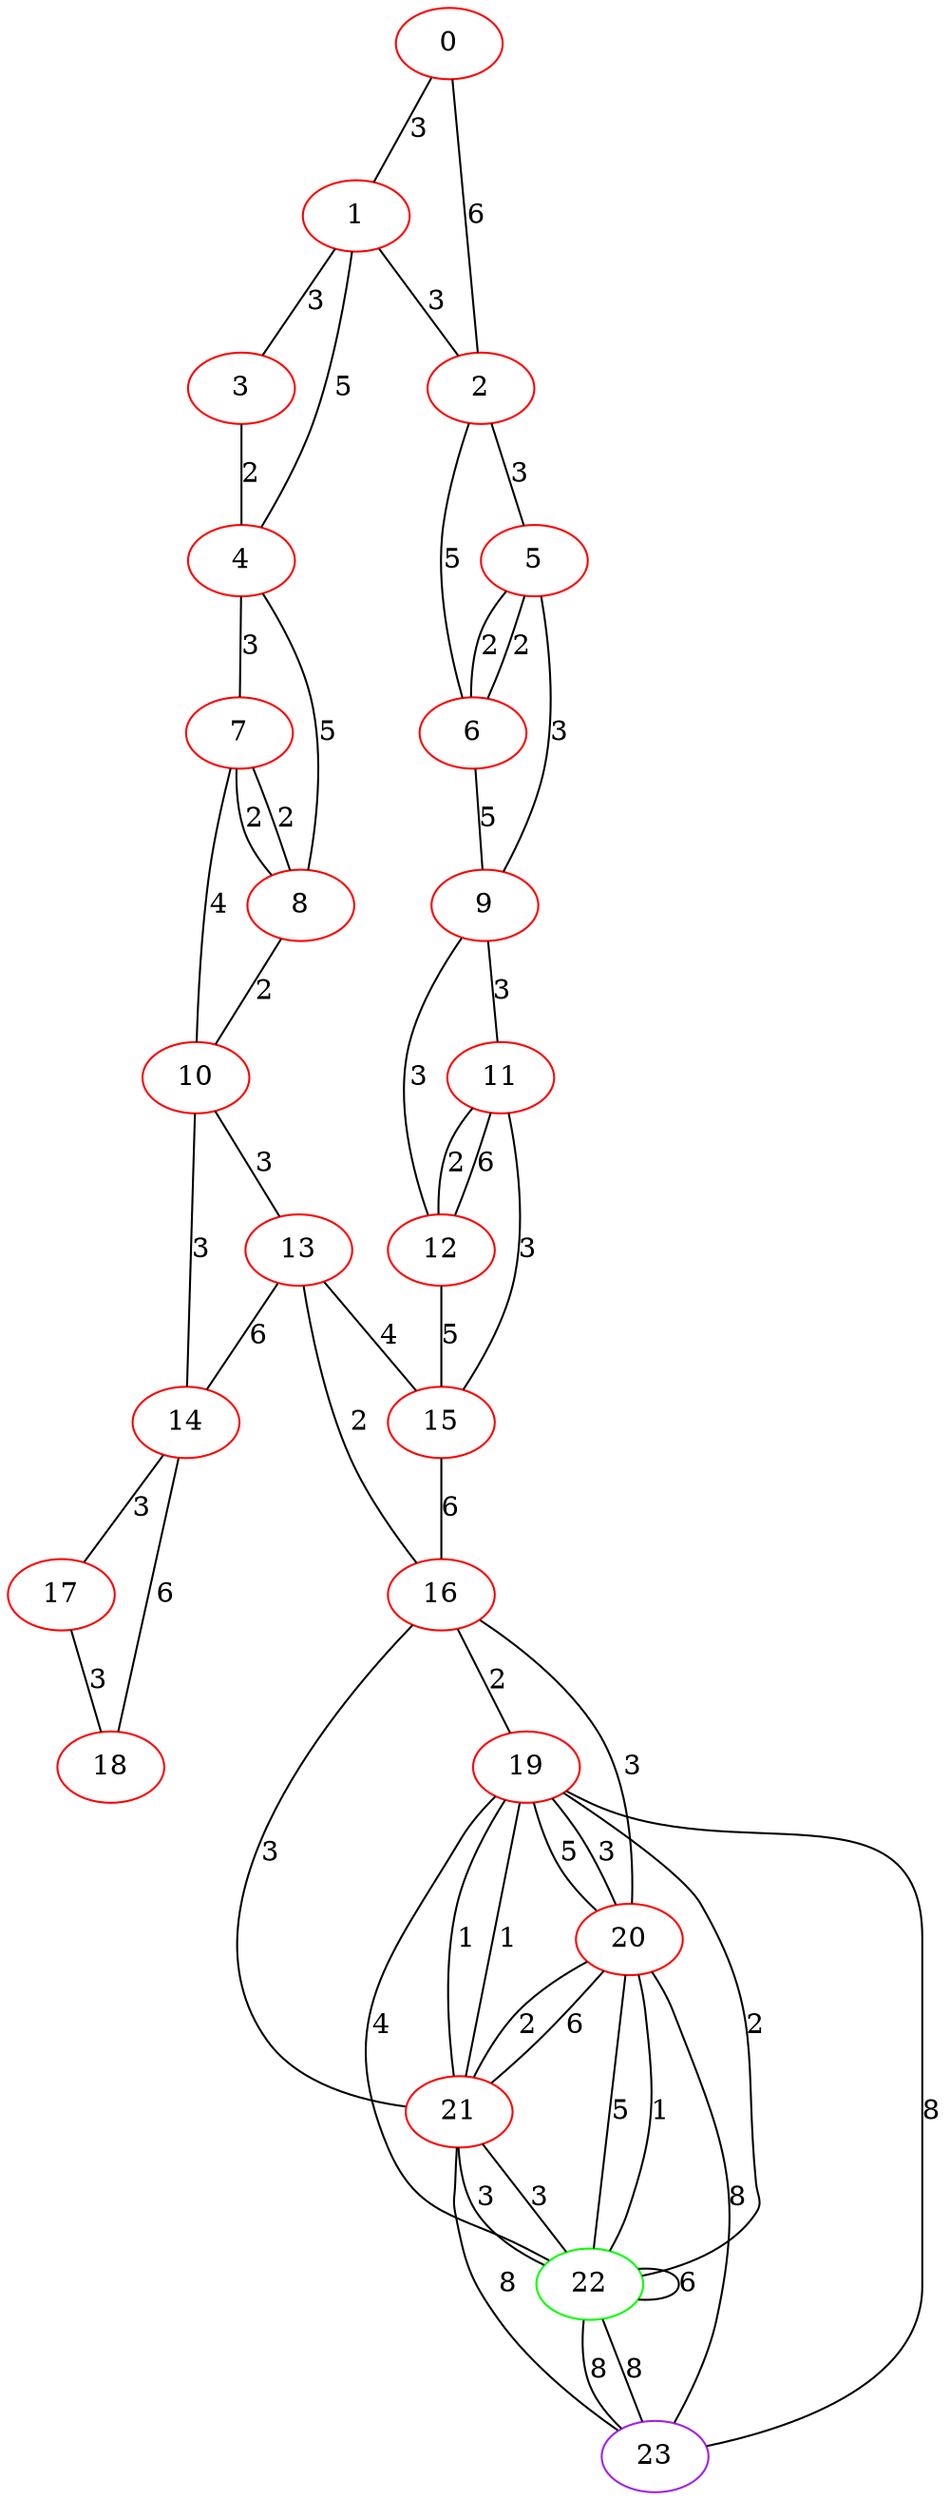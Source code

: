 graph "" {
0 [color=red, weight=1];
1 [color=red, weight=1];
2 [color=red, weight=1];
3 [color=red, weight=1];
4 [color=red, weight=1];
5 [color=red, weight=1];
6 [color=red, weight=1];
7 [color=red, weight=1];
8 [color=red, weight=1];
9 [color=red, weight=1];
10 [color=red, weight=1];
11 [color=red, weight=1];
12 [color=red, weight=1];
13 [color=red, weight=1];
14 [color=red, weight=1];
15 [color=red, weight=1];
16 [color=red, weight=1];
17 [color=red, weight=1];
18 [color=red, weight=1];
19 [color=red, weight=1];
20 [color=red, weight=1];
21 [color=red, weight=1];
22 [color=green, weight=2];
23 [color=purple, weight=4];
0 -- 1  [key=0, label=3];
0 -- 2  [key=0, label=6];
1 -- 2  [key=0, label=3];
1 -- 3  [key=0, label=3];
1 -- 4  [key=0, label=5];
2 -- 5  [key=0, label=3];
2 -- 6  [key=0, label=5];
3 -- 4  [key=0, label=2];
4 -- 8  [key=0, label=5];
4 -- 7  [key=0, label=3];
5 -- 9  [key=0, label=3];
5 -- 6  [key=0, label=2];
5 -- 6  [key=1, label=2];
6 -- 9  [key=0, label=5];
7 -- 8  [key=0, label=2];
7 -- 8  [key=1, label=2];
7 -- 10  [key=0, label=4];
8 -- 10  [key=0, label=2];
9 -- 11  [key=0, label=3];
9 -- 12  [key=0, label=3];
10 -- 13  [key=0, label=3];
10 -- 14  [key=0, label=3];
11 -- 12  [key=0, label=6];
11 -- 12  [key=1, label=2];
11 -- 15  [key=0, label=3];
12 -- 15  [key=0, label=5];
13 -- 16  [key=0, label=2];
13 -- 14  [key=0, label=6];
13 -- 15  [key=0, label=4];
14 -- 17  [key=0, label=3];
14 -- 18  [key=0, label=6];
15 -- 16  [key=0, label=6];
16 -- 21  [key=0, label=3];
16 -- 19  [key=0, label=2];
16 -- 20  [key=0, label=3];
17 -- 18  [key=0, label=3];
19 -- 20  [key=0, label=3];
19 -- 20  [key=1, label=5];
19 -- 21  [key=0, label=1];
19 -- 21  [key=1, label=1];
19 -- 22  [key=0, label=2];
19 -- 22  [key=1, label=4];
19 -- 23  [key=0, label=8];
20 -- 21  [key=0, label=2];
20 -- 21  [key=1, label=6];
20 -- 22  [key=0, label=5];
20 -- 22  [key=1, label=1];
20 -- 23  [key=0, label=8];
21 -- 22  [key=0, label=3];
21 -- 22  [key=1, label=3];
21 -- 23  [key=0, label=8];
22 -- 22  [key=0, label=6];
22 -- 23  [key=0, label=8];
22 -- 23  [key=1, label=8];
}
